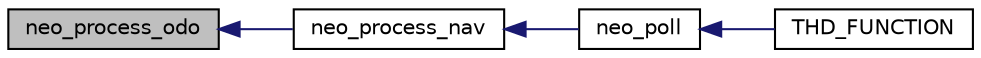 digraph "neo_process_odo"
{
  edge [fontname="Helvetica",fontsize="10",labelfontname="Helvetica",labelfontsize="10"];
  node [fontname="Helvetica",fontsize="10",shape=record];
  rankdir="LR";
  Node1 [label="neo_process_odo",height=0.2,width=0.4,color="black", fillcolor="grey75", style="filled", fontcolor="black"];
  Node1 -> Node2 [dir="back",color="midnightblue",fontsize="10",style="solid",fontname="Helvetica"];
  Node2 [label="neo_process_nav",height=0.2,width=0.4,color="black", fillcolor="white", style="filled",URL="$group___n_e_o-_m8.html#gab69520ba8c40a6a423b51c4bf3961998",tooltip="Parsing NAV class message. "];
  Node2 -> Node3 [dir="back",color="midnightblue",fontsize="10",style="solid",fontname="Helvetica"];
  Node3 [label="neo_poll",height=0.2,width=0.4,color="black", fillcolor="white", style="filled",URL="$group___n_e_o-_m8.html#ga8cc90f552e6d393f9e254875ef12a387",tooltip="Polling procedure. "];
  Node3 -> Node4 [dir="back",color="midnightblue",fontsize="10",style="solid",fontname="Helvetica"];
  Node4 [label="THD_FUNCTION",height=0.2,width=0.4,color="black", fillcolor="white", style="filled",URL="$group___n_e_o-_m8.html#ga1efb0d69e1fb5804e6542f41834d7811",tooltip="Thread to process data collection and filtering from NEO-M8P. "];
}
